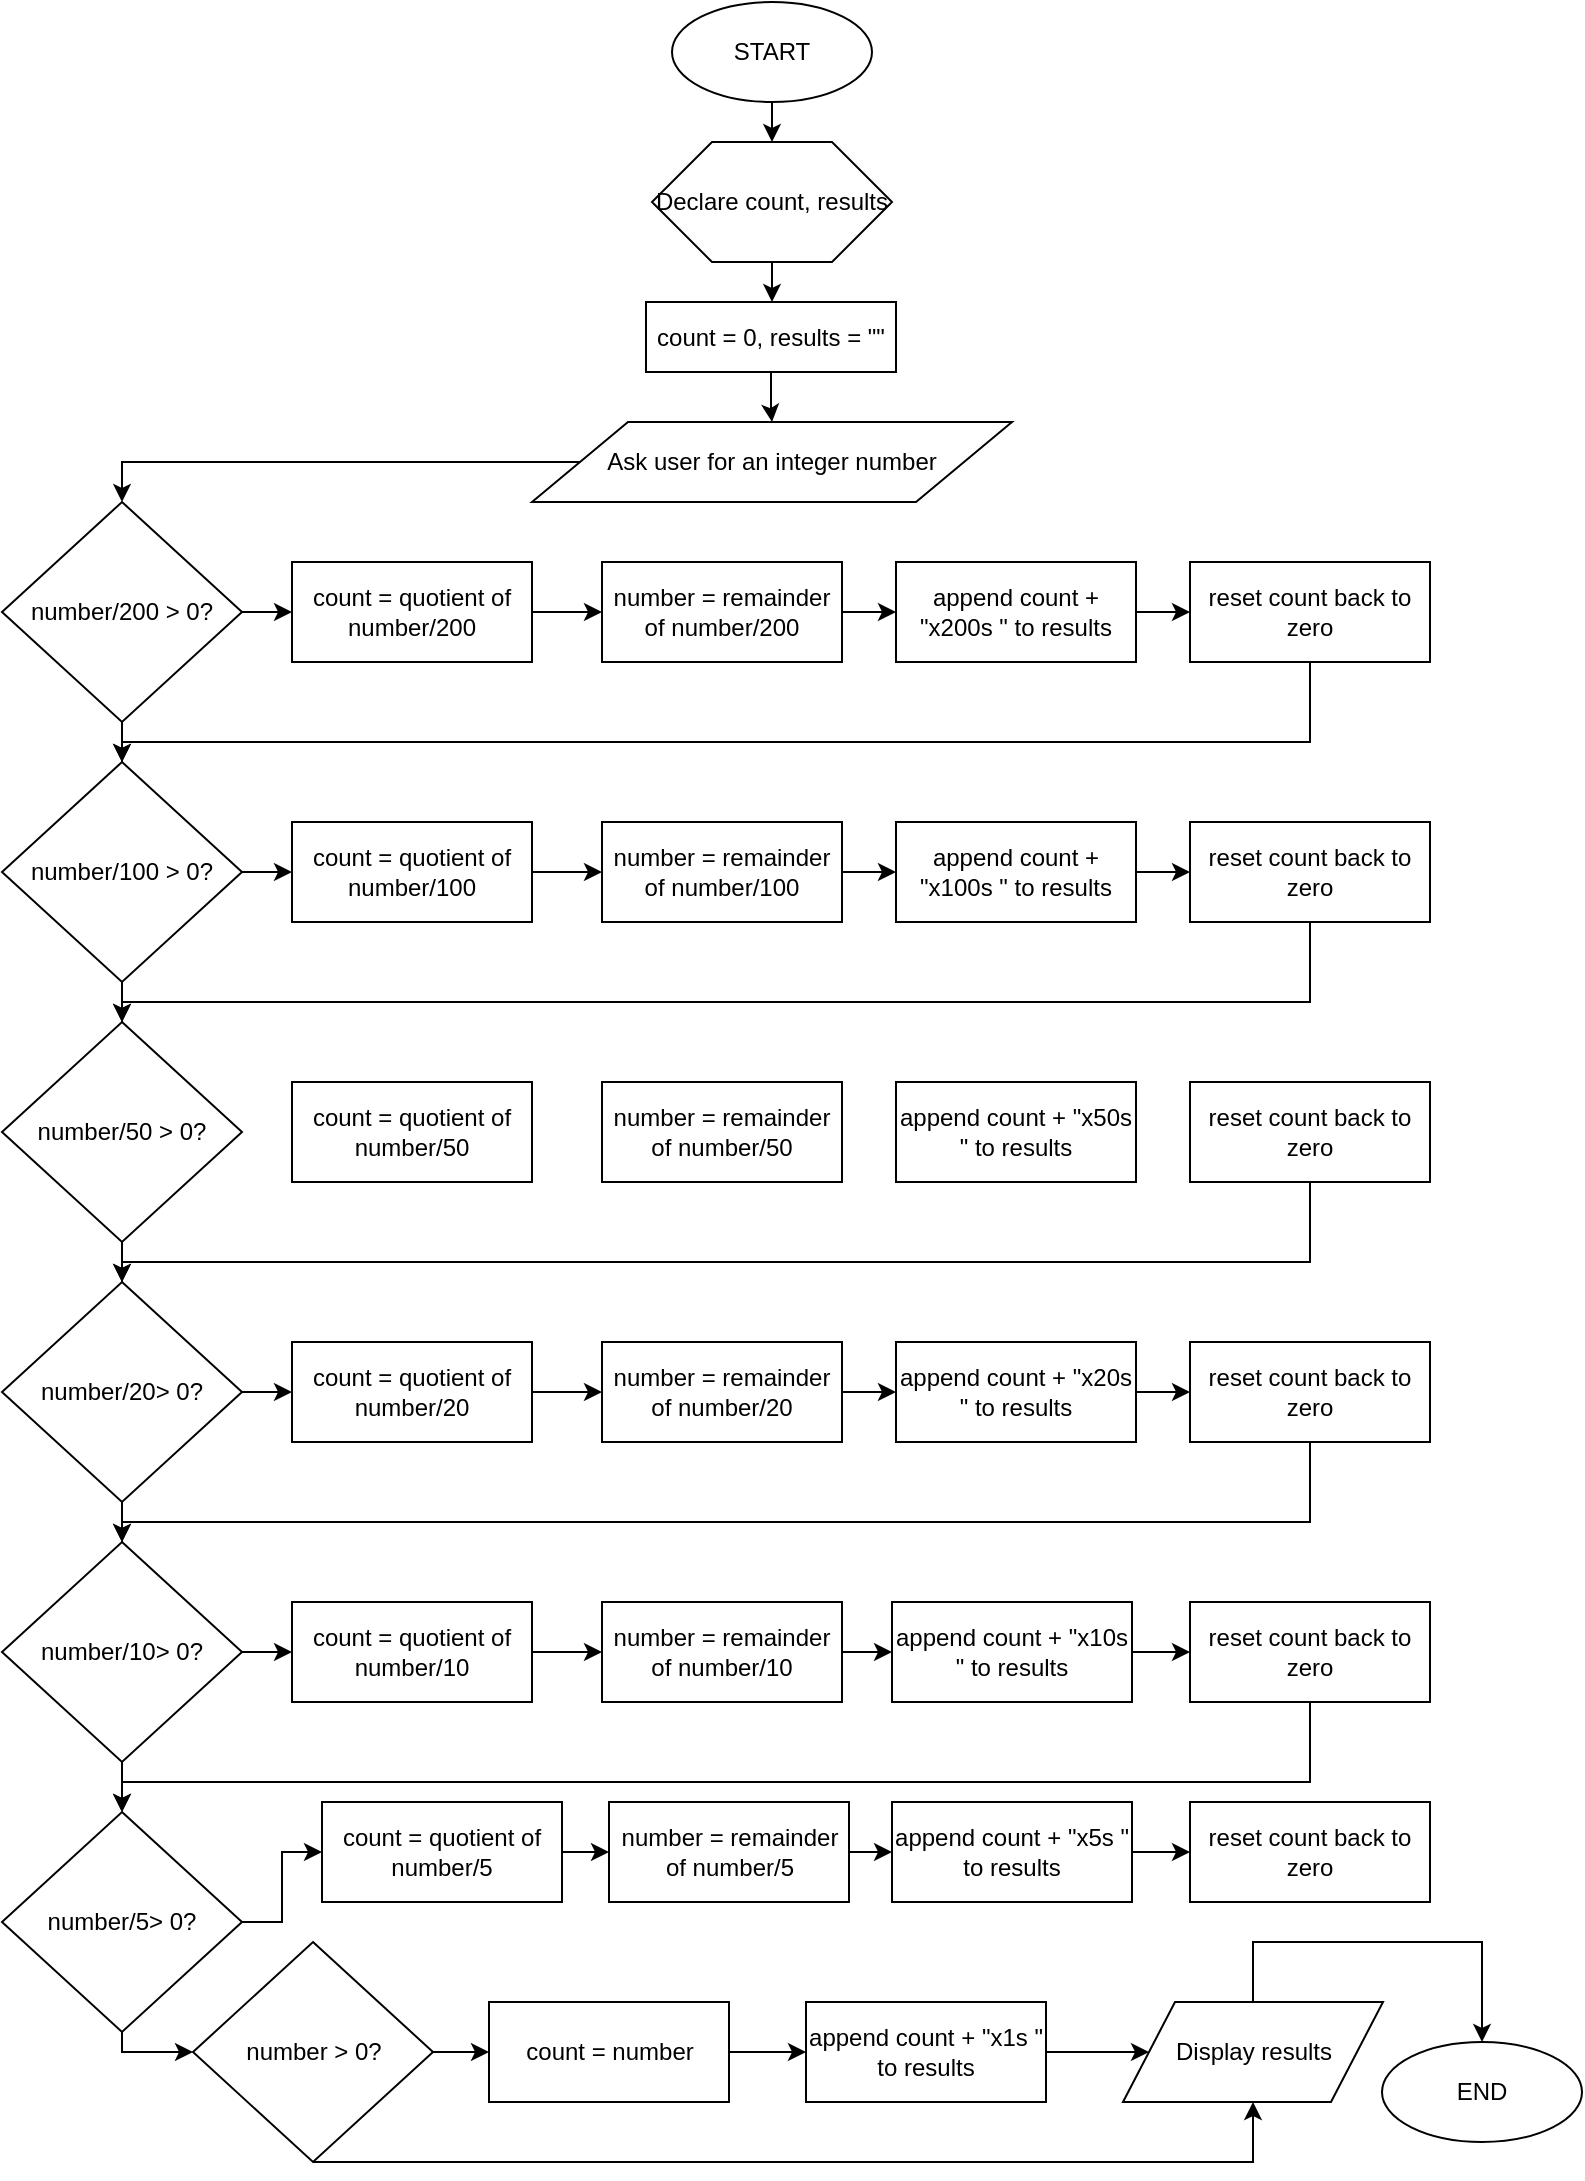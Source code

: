 <mxfile version="12.3.9" type="github" pages="1">
  <diagram id="nLrV005SfC70-Y0LDAL0" name="Page-1">
    <mxGraphModel dx="868" dy="479" grid="1" gridSize="10" guides="1" tooltips="1" connect="1" arrows="1" fold="1" page="1" pageScale="1" pageWidth="850" pageHeight="1100" math="0" shadow="0">
      <root>
        <mxCell id="0"/>
        <mxCell id="1" parent="0"/>
        <mxCell id="q7iPShzVkiedBtI2jCNj-25" style="edgeStyle=orthogonalEdgeStyle;rounded=0;orthogonalLoop=1;jettySize=auto;html=1;exitX=0.5;exitY=1;exitDx=0;exitDy=0;entryX=0.5;entryY=0;entryDx=0;entryDy=0;" parent="1" source="q7iPShzVkiedBtI2jCNj-1" target="q7iPShzVkiedBtI2jCNj-3" edge="1">
          <mxGeometry relative="1" as="geometry"/>
        </mxCell>
        <mxCell id="q7iPShzVkiedBtI2jCNj-1" value="START" style="ellipse;whiteSpace=wrap;html=1;" parent="1" vertex="1">
          <mxGeometry x="375" y="10" width="100" height="50" as="geometry"/>
        </mxCell>
        <mxCell id="q7iPShzVkiedBtI2jCNj-2" value="END" style="ellipse;whiteSpace=wrap;html=1;" parent="1" vertex="1">
          <mxGeometry x="730" y="1030" width="100" height="50" as="geometry"/>
        </mxCell>
        <mxCell id="q7iPShzVkiedBtI2jCNj-26" style="edgeStyle=orthogonalEdgeStyle;rounded=0;orthogonalLoop=1;jettySize=auto;html=1;entryX=0.5;entryY=0;entryDx=0;entryDy=0;" parent="1" source="q7iPShzVkiedBtI2jCNj-3" target="q7iPShzVkiedBtI2jCNj-5" edge="1">
          <mxGeometry relative="1" as="geometry"/>
        </mxCell>
        <mxCell id="q7iPShzVkiedBtI2jCNj-3" value="Declare count, results" style="shape=hexagon;perimeter=hexagonPerimeter2;whiteSpace=wrap;html=1;" parent="1" vertex="1">
          <mxGeometry x="365" y="80" width="120" height="60" as="geometry"/>
        </mxCell>
        <mxCell id="q7iPShzVkiedBtI2jCNj-24" style="edgeStyle=orthogonalEdgeStyle;rounded=0;orthogonalLoop=1;jettySize=auto;html=1;entryX=0.5;entryY=0;entryDx=0;entryDy=0;" parent="1" source="q7iPShzVkiedBtI2jCNj-4" target="q7iPShzVkiedBtI2jCNj-6" edge="1">
          <mxGeometry relative="1" as="geometry"/>
        </mxCell>
        <mxCell id="q7iPShzVkiedBtI2jCNj-4" value="Ask user for an integer number" style="shape=parallelogram;perimeter=parallelogramPerimeter;whiteSpace=wrap;html=1;" parent="1" vertex="1">
          <mxGeometry x="305" y="220" width="240" height="40" as="geometry"/>
        </mxCell>
        <mxCell id="q7iPShzVkiedBtI2jCNj-31" style="edgeStyle=orthogonalEdgeStyle;rounded=0;orthogonalLoop=1;jettySize=auto;html=1;entryX=0.5;entryY=0;entryDx=0;entryDy=0;" parent="1" source="q7iPShzVkiedBtI2jCNj-5" target="q7iPShzVkiedBtI2jCNj-4" edge="1">
          <mxGeometry relative="1" as="geometry"/>
        </mxCell>
        <mxCell id="q7iPShzVkiedBtI2jCNj-5" value="count = 0, results = &quot;&quot;" style="rounded=0;whiteSpace=wrap;html=1;" parent="1" vertex="1">
          <mxGeometry x="362" y="160" width="125" height="35" as="geometry"/>
        </mxCell>
        <mxCell id="q7iPShzVkiedBtI2jCNj-15" style="edgeStyle=orthogonalEdgeStyle;rounded=0;orthogonalLoop=1;jettySize=auto;html=1;entryX=0;entryY=0.5;entryDx=0;entryDy=0;" parent="1" source="q7iPShzVkiedBtI2jCNj-6" target="q7iPShzVkiedBtI2jCNj-12" edge="1">
          <mxGeometry relative="1" as="geometry"/>
        </mxCell>
        <mxCell id="q7iPShzVkiedBtI2jCNj-19" style="edgeStyle=orthogonalEdgeStyle;rounded=0;orthogonalLoop=1;jettySize=auto;html=1;entryX=0.5;entryY=0;entryDx=0;entryDy=0;" parent="1" source="q7iPShzVkiedBtI2jCNj-6" target="q7iPShzVkiedBtI2jCNj-7" edge="1">
          <mxGeometry relative="1" as="geometry"/>
        </mxCell>
        <mxCell id="q7iPShzVkiedBtI2jCNj-6" value="number/200 &amp;gt; 0?" style="rhombus;whiteSpace=wrap;html=1;" parent="1" vertex="1">
          <mxGeometry x="40" y="260" width="120" height="110" as="geometry"/>
        </mxCell>
        <mxCell id="hdde1lct7cE2Mw9mdJ7z-5" style="edgeStyle=orthogonalEdgeStyle;rounded=0;orthogonalLoop=1;jettySize=auto;html=1;entryX=0;entryY=0.5;entryDx=0;entryDy=0;" edge="1" parent="1" source="q7iPShzVkiedBtI2jCNj-7" target="hdde1lct7cE2Mw9mdJ7z-1">
          <mxGeometry relative="1" as="geometry"/>
        </mxCell>
        <mxCell id="hdde1lct7cE2Mw9mdJ7z-9" style="edgeStyle=orthogonalEdgeStyle;rounded=0;orthogonalLoop=1;jettySize=auto;html=1;entryX=0.5;entryY=0;entryDx=0;entryDy=0;" edge="1" parent="1" source="q7iPShzVkiedBtI2jCNj-7" target="q7iPShzVkiedBtI2jCNj-8">
          <mxGeometry relative="1" as="geometry"/>
        </mxCell>
        <mxCell id="q7iPShzVkiedBtI2jCNj-7" value="number/100 &amp;gt; 0?" style="rhombus;whiteSpace=wrap;html=1;" parent="1" vertex="1">
          <mxGeometry x="40" y="390" width="120" height="110" as="geometry"/>
        </mxCell>
        <mxCell id="hdde1lct7cE2Mw9mdJ7z-56" style="edgeStyle=orthogonalEdgeStyle;rounded=0;orthogonalLoop=1;jettySize=auto;html=1;entryX=0.5;entryY=0;entryDx=0;entryDy=0;" edge="1" parent="1" source="q7iPShzVkiedBtI2jCNj-8" target="q7iPShzVkiedBtI2jCNj-9">
          <mxGeometry relative="1" as="geometry"/>
        </mxCell>
        <mxCell id="q7iPShzVkiedBtI2jCNj-8" value="number/50 &amp;gt; 0?" style="rhombus;whiteSpace=wrap;html=1;" parent="1" vertex="1">
          <mxGeometry x="40" y="520" width="120" height="110" as="geometry"/>
        </mxCell>
        <mxCell id="hdde1lct7cE2Mw9mdJ7z-45" style="edgeStyle=orthogonalEdgeStyle;rounded=0;orthogonalLoop=1;jettySize=auto;html=1;entryX=0.5;entryY=0;entryDx=0;entryDy=0;" edge="1" parent="1" source="q7iPShzVkiedBtI2jCNj-9" target="q7iPShzVkiedBtI2jCNj-10">
          <mxGeometry relative="1" as="geometry"/>
        </mxCell>
        <mxCell id="hdde1lct7cE2Mw9mdJ7z-46" style="edgeStyle=orthogonalEdgeStyle;rounded=0;orthogonalLoop=1;jettySize=auto;html=1;entryX=0;entryY=0.5;entryDx=0;entryDy=0;" edge="1" parent="1" source="q7iPShzVkiedBtI2jCNj-9" target="hdde1lct7cE2Mw9mdJ7z-15">
          <mxGeometry relative="1" as="geometry"/>
        </mxCell>
        <mxCell id="q7iPShzVkiedBtI2jCNj-9" value="number/20&amp;gt; 0?" style="rhombus;whiteSpace=wrap;html=1;" parent="1" vertex="1">
          <mxGeometry x="40" y="650" width="120" height="110" as="geometry"/>
        </mxCell>
        <mxCell id="hdde1lct7cE2Mw9mdJ7z-37" style="edgeStyle=orthogonalEdgeStyle;rounded=0;orthogonalLoop=1;jettySize=auto;html=1;entryX=0.5;entryY=0;entryDx=0;entryDy=0;" edge="1" parent="1" source="q7iPShzVkiedBtI2jCNj-10" target="q7iPShzVkiedBtI2jCNj-11">
          <mxGeometry relative="1" as="geometry"/>
        </mxCell>
        <mxCell id="hdde1lct7cE2Mw9mdJ7z-38" style="edgeStyle=orthogonalEdgeStyle;rounded=0;orthogonalLoop=1;jettySize=auto;html=1;entryX=0;entryY=0.5;entryDx=0;entryDy=0;" edge="1" parent="1" source="q7iPShzVkiedBtI2jCNj-10" target="hdde1lct7cE2Mw9mdJ7z-19">
          <mxGeometry relative="1" as="geometry"/>
        </mxCell>
        <mxCell id="q7iPShzVkiedBtI2jCNj-10" value="number/10&amp;gt; 0?" style="rhombus;whiteSpace=wrap;html=1;" parent="1" vertex="1">
          <mxGeometry x="40" y="780" width="120" height="110" as="geometry"/>
        </mxCell>
        <mxCell id="hdde1lct7cE2Mw9mdJ7z-32" style="edgeStyle=orthogonalEdgeStyle;rounded=0;orthogonalLoop=1;jettySize=auto;html=1;entryX=0;entryY=0.5;entryDx=0;entryDy=0;" edge="1" parent="1" source="q7iPShzVkiedBtI2jCNj-11" target="hdde1lct7cE2Mw9mdJ7z-23">
          <mxGeometry relative="1" as="geometry"/>
        </mxCell>
        <mxCell id="hdde1lct7cE2Mw9mdJ7z-61" style="edgeStyle=orthogonalEdgeStyle;rounded=0;orthogonalLoop=1;jettySize=auto;html=1;entryX=0;entryY=0.5;entryDx=0;entryDy=0;" edge="1" parent="1" source="q7iPShzVkiedBtI2jCNj-11" target="hdde1lct7cE2Mw9mdJ7z-52">
          <mxGeometry relative="1" as="geometry">
            <Array as="points">
              <mxPoint x="100" y="1035"/>
            </Array>
          </mxGeometry>
        </mxCell>
        <mxCell id="q7iPShzVkiedBtI2jCNj-11" value="number/5&amp;gt; 0?" style="rhombus;whiteSpace=wrap;html=1;" parent="1" vertex="1">
          <mxGeometry x="40" y="915" width="120" height="110" as="geometry"/>
        </mxCell>
        <mxCell id="q7iPShzVkiedBtI2jCNj-16" style="edgeStyle=orthogonalEdgeStyle;rounded=0;orthogonalLoop=1;jettySize=auto;html=1;entryX=0;entryY=0.5;entryDx=0;entryDy=0;" parent="1" source="q7iPShzVkiedBtI2jCNj-12" target="q7iPShzVkiedBtI2jCNj-13" edge="1">
          <mxGeometry relative="1" as="geometry"/>
        </mxCell>
        <mxCell id="q7iPShzVkiedBtI2jCNj-12" value="count = quotient of number/200" style="rounded=0;whiteSpace=wrap;html=1;" parent="1" vertex="1">
          <mxGeometry x="185" y="290" width="120" height="50" as="geometry"/>
        </mxCell>
        <mxCell id="q7iPShzVkiedBtI2jCNj-18" style="edgeStyle=orthogonalEdgeStyle;rounded=0;orthogonalLoop=1;jettySize=auto;html=1;entryX=0;entryY=0.5;entryDx=0;entryDy=0;" parent="1" source="q7iPShzVkiedBtI2jCNj-13" target="q7iPShzVkiedBtI2jCNj-14" edge="1">
          <mxGeometry relative="1" as="geometry"/>
        </mxCell>
        <mxCell id="q7iPShzVkiedBtI2jCNj-13" value="number = remainder of number/200" style="rounded=0;whiteSpace=wrap;html=1;" parent="1" vertex="1">
          <mxGeometry x="340" y="290" width="120" height="50" as="geometry"/>
        </mxCell>
        <mxCell id="q7iPShzVkiedBtI2jCNj-22" style="edgeStyle=orthogonalEdgeStyle;rounded=0;orthogonalLoop=1;jettySize=auto;html=1;entryX=0;entryY=0.5;entryDx=0;entryDy=0;" parent="1" source="q7iPShzVkiedBtI2jCNj-14" target="q7iPShzVkiedBtI2jCNj-21" edge="1">
          <mxGeometry relative="1" as="geometry"/>
        </mxCell>
        <mxCell id="q7iPShzVkiedBtI2jCNj-14" value="append count + &quot;x200s &quot; to results" style="rounded=0;whiteSpace=wrap;html=1;" parent="1" vertex="1">
          <mxGeometry x="487" y="290" width="120" height="50" as="geometry"/>
        </mxCell>
        <mxCell id="q7iPShzVkiedBtI2jCNj-23" style="edgeStyle=orthogonalEdgeStyle;rounded=0;orthogonalLoop=1;jettySize=auto;html=1;entryX=0.5;entryY=0;entryDx=0;entryDy=0;" parent="1" source="q7iPShzVkiedBtI2jCNj-21" target="q7iPShzVkiedBtI2jCNj-7" edge="1">
          <mxGeometry relative="1" as="geometry">
            <Array as="points">
              <mxPoint x="694" y="380"/>
              <mxPoint x="100" y="380"/>
            </Array>
          </mxGeometry>
        </mxCell>
        <mxCell id="q7iPShzVkiedBtI2jCNj-21" value="reset count back to zero" style="rounded=0;whiteSpace=wrap;html=1;" parent="1" vertex="1">
          <mxGeometry x="634" y="290" width="120" height="50" as="geometry"/>
        </mxCell>
        <mxCell id="hdde1lct7cE2Mw9mdJ7z-6" style="edgeStyle=orthogonalEdgeStyle;rounded=0;orthogonalLoop=1;jettySize=auto;html=1;entryX=0;entryY=0.5;entryDx=0;entryDy=0;" edge="1" parent="1" source="hdde1lct7cE2Mw9mdJ7z-1" target="hdde1lct7cE2Mw9mdJ7z-2">
          <mxGeometry relative="1" as="geometry"/>
        </mxCell>
        <mxCell id="hdde1lct7cE2Mw9mdJ7z-1" value="count = quotient of number/100" style="rounded=0;whiteSpace=wrap;html=1;" vertex="1" parent="1">
          <mxGeometry x="185" y="420" width="120" height="50" as="geometry"/>
        </mxCell>
        <mxCell id="hdde1lct7cE2Mw9mdJ7z-7" style="edgeStyle=orthogonalEdgeStyle;rounded=0;orthogonalLoop=1;jettySize=auto;html=1;entryX=0;entryY=0.5;entryDx=0;entryDy=0;" edge="1" parent="1" source="hdde1lct7cE2Mw9mdJ7z-2" target="hdde1lct7cE2Mw9mdJ7z-3">
          <mxGeometry relative="1" as="geometry"/>
        </mxCell>
        <mxCell id="hdde1lct7cE2Mw9mdJ7z-2" value="number = remainder of number/100" style="rounded=0;whiteSpace=wrap;html=1;" vertex="1" parent="1">
          <mxGeometry x="340" y="420" width="120" height="50" as="geometry"/>
        </mxCell>
        <mxCell id="hdde1lct7cE2Mw9mdJ7z-8" style="edgeStyle=orthogonalEdgeStyle;rounded=0;orthogonalLoop=1;jettySize=auto;html=1;entryX=0;entryY=0.5;entryDx=0;entryDy=0;" edge="1" parent="1" source="hdde1lct7cE2Mw9mdJ7z-3" target="hdde1lct7cE2Mw9mdJ7z-4">
          <mxGeometry relative="1" as="geometry"/>
        </mxCell>
        <mxCell id="hdde1lct7cE2Mw9mdJ7z-3" value="append count + &quot;x100s &quot; to results" style="rounded=0;whiteSpace=wrap;html=1;" vertex="1" parent="1">
          <mxGeometry x="487" y="420" width="120" height="50" as="geometry"/>
        </mxCell>
        <mxCell id="hdde1lct7cE2Mw9mdJ7z-10" style="edgeStyle=orthogonalEdgeStyle;rounded=0;orthogonalLoop=1;jettySize=auto;html=1;entryX=0.5;entryY=0;entryDx=0;entryDy=0;" edge="1" parent="1" source="hdde1lct7cE2Mw9mdJ7z-4" target="q7iPShzVkiedBtI2jCNj-8">
          <mxGeometry relative="1" as="geometry">
            <Array as="points">
              <mxPoint x="694" y="510"/>
              <mxPoint x="100" y="510"/>
            </Array>
          </mxGeometry>
        </mxCell>
        <mxCell id="hdde1lct7cE2Mw9mdJ7z-4" value="reset count back to zero" style="rounded=0;whiteSpace=wrap;html=1;" vertex="1" parent="1">
          <mxGeometry x="634" y="420" width="120" height="50" as="geometry"/>
        </mxCell>
        <mxCell id="hdde1lct7cE2Mw9mdJ7z-11" value="count = quotient of number/50" style="rounded=0;whiteSpace=wrap;html=1;" vertex="1" parent="1">
          <mxGeometry x="185" y="550" width="120" height="50" as="geometry"/>
        </mxCell>
        <mxCell id="hdde1lct7cE2Mw9mdJ7z-12" value="number = remainder of number/50" style="rounded=0;whiteSpace=wrap;html=1;" vertex="1" parent="1">
          <mxGeometry x="340" y="550" width="120" height="50" as="geometry"/>
        </mxCell>
        <mxCell id="hdde1lct7cE2Mw9mdJ7z-13" value="append count + &quot;x50s &quot; to results" style="rounded=0;whiteSpace=wrap;html=1;" vertex="1" parent="1">
          <mxGeometry x="487" y="550" width="120" height="50" as="geometry"/>
        </mxCell>
        <mxCell id="hdde1lct7cE2Mw9mdJ7z-57" style="edgeStyle=orthogonalEdgeStyle;rounded=0;orthogonalLoop=1;jettySize=auto;html=1;" edge="1" parent="1" source="hdde1lct7cE2Mw9mdJ7z-14" target="q7iPShzVkiedBtI2jCNj-9">
          <mxGeometry relative="1" as="geometry">
            <Array as="points">
              <mxPoint x="694" y="640"/>
              <mxPoint x="100" y="640"/>
            </Array>
          </mxGeometry>
        </mxCell>
        <mxCell id="hdde1lct7cE2Mw9mdJ7z-14" value="reset count back to zero" style="rounded=0;whiteSpace=wrap;html=1;" vertex="1" parent="1">
          <mxGeometry x="634" y="550" width="120" height="50" as="geometry"/>
        </mxCell>
        <mxCell id="hdde1lct7cE2Mw9mdJ7z-47" style="edgeStyle=orthogonalEdgeStyle;rounded=0;orthogonalLoop=1;jettySize=auto;html=1;entryX=0;entryY=0.5;entryDx=0;entryDy=0;" edge="1" parent="1" source="hdde1lct7cE2Mw9mdJ7z-15" target="hdde1lct7cE2Mw9mdJ7z-16">
          <mxGeometry relative="1" as="geometry"/>
        </mxCell>
        <mxCell id="hdde1lct7cE2Mw9mdJ7z-15" value="count = quotient of number/20" style="rounded=0;whiteSpace=wrap;html=1;" vertex="1" parent="1">
          <mxGeometry x="185" y="680" width="120" height="50" as="geometry"/>
        </mxCell>
        <mxCell id="hdde1lct7cE2Mw9mdJ7z-48" style="edgeStyle=orthogonalEdgeStyle;rounded=0;orthogonalLoop=1;jettySize=auto;html=1;entryX=0;entryY=0.5;entryDx=0;entryDy=0;" edge="1" parent="1" source="hdde1lct7cE2Mw9mdJ7z-16" target="hdde1lct7cE2Mw9mdJ7z-17">
          <mxGeometry relative="1" as="geometry"/>
        </mxCell>
        <mxCell id="hdde1lct7cE2Mw9mdJ7z-16" value="number = remainder of number/20" style="rounded=0;whiteSpace=wrap;html=1;" vertex="1" parent="1">
          <mxGeometry x="340" y="680" width="120" height="50" as="geometry"/>
        </mxCell>
        <mxCell id="hdde1lct7cE2Mw9mdJ7z-49" style="edgeStyle=orthogonalEdgeStyle;rounded=0;orthogonalLoop=1;jettySize=auto;html=1;entryX=0;entryY=0.5;entryDx=0;entryDy=0;" edge="1" parent="1" source="hdde1lct7cE2Mw9mdJ7z-17" target="hdde1lct7cE2Mw9mdJ7z-18">
          <mxGeometry relative="1" as="geometry"/>
        </mxCell>
        <mxCell id="hdde1lct7cE2Mw9mdJ7z-17" value="append count + &quot;x20s &quot; to results" style="rounded=0;whiteSpace=wrap;html=1;" vertex="1" parent="1">
          <mxGeometry x="487" y="680" width="120" height="50" as="geometry"/>
        </mxCell>
        <mxCell id="hdde1lct7cE2Mw9mdJ7z-50" style="edgeStyle=orthogonalEdgeStyle;rounded=0;orthogonalLoop=1;jettySize=auto;html=1;entryX=0.5;entryY=0;entryDx=0;entryDy=0;" edge="1" parent="1" source="hdde1lct7cE2Mw9mdJ7z-18" target="q7iPShzVkiedBtI2jCNj-10">
          <mxGeometry relative="1" as="geometry">
            <Array as="points">
              <mxPoint x="694" y="770"/>
              <mxPoint x="100" y="770"/>
            </Array>
          </mxGeometry>
        </mxCell>
        <mxCell id="hdde1lct7cE2Mw9mdJ7z-18" value="reset count back to zero" style="rounded=0;whiteSpace=wrap;html=1;" vertex="1" parent="1">
          <mxGeometry x="634" y="680" width="120" height="50" as="geometry"/>
        </mxCell>
        <mxCell id="hdde1lct7cE2Mw9mdJ7z-39" style="edgeStyle=orthogonalEdgeStyle;rounded=0;orthogonalLoop=1;jettySize=auto;html=1;entryX=0;entryY=0.5;entryDx=0;entryDy=0;" edge="1" parent="1" source="hdde1lct7cE2Mw9mdJ7z-19" target="hdde1lct7cE2Mw9mdJ7z-20">
          <mxGeometry relative="1" as="geometry"/>
        </mxCell>
        <mxCell id="hdde1lct7cE2Mw9mdJ7z-19" value="count = quotient of number/10" style="rounded=0;whiteSpace=wrap;html=1;" vertex="1" parent="1">
          <mxGeometry x="185" y="810" width="120" height="50" as="geometry"/>
        </mxCell>
        <mxCell id="hdde1lct7cE2Mw9mdJ7z-40" style="edgeStyle=orthogonalEdgeStyle;rounded=0;orthogonalLoop=1;jettySize=auto;html=1;entryX=0;entryY=0.5;entryDx=0;entryDy=0;" edge="1" parent="1" source="hdde1lct7cE2Mw9mdJ7z-20" target="hdde1lct7cE2Mw9mdJ7z-21">
          <mxGeometry relative="1" as="geometry"/>
        </mxCell>
        <mxCell id="hdde1lct7cE2Mw9mdJ7z-20" value="number = remainder of number/10" style="rounded=0;whiteSpace=wrap;html=1;" vertex="1" parent="1">
          <mxGeometry x="340" y="810" width="120" height="50" as="geometry"/>
        </mxCell>
        <mxCell id="hdde1lct7cE2Mw9mdJ7z-41" style="edgeStyle=orthogonalEdgeStyle;rounded=0;orthogonalLoop=1;jettySize=auto;html=1;entryX=0;entryY=0.5;entryDx=0;entryDy=0;" edge="1" parent="1" source="hdde1lct7cE2Mw9mdJ7z-21" target="hdde1lct7cE2Mw9mdJ7z-22">
          <mxGeometry relative="1" as="geometry"/>
        </mxCell>
        <mxCell id="hdde1lct7cE2Mw9mdJ7z-21" value="append count + &quot;x10s &quot; to results" style="rounded=0;whiteSpace=wrap;html=1;" vertex="1" parent="1">
          <mxGeometry x="485" y="810" width="120" height="50" as="geometry"/>
        </mxCell>
        <mxCell id="hdde1lct7cE2Mw9mdJ7z-42" style="edgeStyle=orthogonalEdgeStyle;rounded=0;orthogonalLoop=1;jettySize=auto;html=1;entryX=0.5;entryY=0;entryDx=0;entryDy=0;" edge="1" parent="1" source="hdde1lct7cE2Mw9mdJ7z-22" target="q7iPShzVkiedBtI2jCNj-11">
          <mxGeometry relative="1" as="geometry">
            <Array as="points">
              <mxPoint x="694" y="900"/>
              <mxPoint x="100" y="900"/>
            </Array>
          </mxGeometry>
        </mxCell>
        <mxCell id="hdde1lct7cE2Mw9mdJ7z-22" value="reset count back to zero" style="rounded=0;whiteSpace=wrap;html=1;" vertex="1" parent="1">
          <mxGeometry x="634" y="810" width="120" height="50" as="geometry"/>
        </mxCell>
        <mxCell id="hdde1lct7cE2Mw9mdJ7z-33" style="edgeStyle=orthogonalEdgeStyle;rounded=0;orthogonalLoop=1;jettySize=auto;html=1;entryX=0;entryY=0.5;entryDx=0;entryDy=0;" edge="1" parent="1" source="hdde1lct7cE2Mw9mdJ7z-23" target="hdde1lct7cE2Mw9mdJ7z-24">
          <mxGeometry relative="1" as="geometry"/>
        </mxCell>
        <mxCell id="hdde1lct7cE2Mw9mdJ7z-23" value="count = quotient of number/5" style="rounded=0;whiteSpace=wrap;html=1;" vertex="1" parent="1">
          <mxGeometry x="200" y="910" width="120" height="50" as="geometry"/>
        </mxCell>
        <mxCell id="hdde1lct7cE2Mw9mdJ7z-34" style="edgeStyle=orthogonalEdgeStyle;rounded=0;orthogonalLoop=1;jettySize=auto;html=1;entryX=0;entryY=0.5;entryDx=0;entryDy=0;" edge="1" parent="1" source="hdde1lct7cE2Mw9mdJ7z-24" target="hdde1lct7cE2Mw9mdJ7z-25">
          <mxGeometry relative="1" as="geometry"/>
        </mxCell>
        <mxCell id="hdde1lct7cE2Mw9mdJ7z-24" value="number = remainder of number/5" style="rounded=0;whiteSpace=wrap;html=1;" vertex="1" parent="1">
          <mxGeometry x="343.5" y="910" width="120" height="50" as="geometry"/>
        </mxCell>
        <mxCell id="hdde1lct7cE2Mw9mdJ7z-35" style="edgeStyle=orthogonalEdgeStyle;rounded=0;orthogonalLoop=1;jettySize=auto;html=1;" edge="1" parent="1" source="hdde1lct7cE2Mw9mdJ7z-25" target="hdde1lct7cE2Mw9mdJ7z-26">
          <mxGeometry relative="1" as="geometry"/>
        </mxCell>
        <mxCell id="hdde1lct7cE2Mw9mdJ7z-25" value="append count + &quot;x5s &quot; to results" style="rounded=0;whiteSpace=wrap;html=1;" vertex="1" parent="1">
          <mxGeometry x="485" y="910" width="120" height="50" as="geometry"/>
        </mxCell>
        <mxCell id="hdde1lct7cE2Mw9mdJ7z-26" value="reset count back to zero" style="rounded=0;whiteSpace=wrap;html=1;" vertex="1" parent="1">
          <mxGeometry x="634" y="910" width="120" height="50" as="geometry"/>
        </mxCell>
        <mxCell id="hdde1lct7cE2Mw9mdJ7z-43" style="edgeStyle=orthogonalEdgeStyle;rounded=0;orthogonalLoop=1;jettySize=auto;html=1;" edge="1" parent="1" source="hdde1lct7cE2Mw9mdJ7z-27" target="hdde1lct7cE2Mw9mdJ7z-28">
          <mxGeometry relative="1" as="geometry"/>
        </mxCell>
        <mxCell id="hdde1lct7cE2Mw9mdJ7z-27" value="count = number" style="rounded=0;whiteSpace=wrap;html=1;" vertex="1" parent="1">
          <mxGeometry x="283.5" y="1010" width="120" height="50" as="geometry"/>
        </mxCell>
        <mxCell id="hdde1lct7cE2Mw9mdJ7z-44" style="edgeStyle=orthogonalEdgeStyle;rounded=0;orthogonalLoop=1;jettySize=auto;html=1;entryX=0;entryY=0.5;entryDx=0;entryDy=0;" edge="1" parent="1" source="hdde1lct7cE2Mw9mdJ7z-28" target="hdde1lct7cE2Mw9mdJ7z-29">
          <mxGeometry relative="1" as="geometry"/>
        </mxCell>
        <mxCell id="hdde1lct7cE2Mw9mdJ7z-28" value="append count + &quot;x1s &quot; to results" style="rounded=0;whiteSpace=wrap;html=1;" vertex="1" parent="1">
          <mxGeometry x="442" y="1010" width="120" height="50" as="geometry"/>
        </mxCell>
        <mxCell id="hdde1lct7cE2Mw9mdJ7z-54" style="edgeStyle=orthogonalEdgeStyle;rounded=0;orthogonalLoop=1;jettySize=auto;html=1;entryX=0.5;entryY=0;entryDx=0;entryDy=0;" edge="1" parent="1" source="hdde1lct7cE2Mw9mdJ7z-29" target="q7iPShzVkiedBtI2jCNj-2">
          <mxGeometry relative="1" as="geometry">
            <Array as="points">
              <mxPoint x="665" y="980"/>
              <mxPoint x="780" y="980"/>
            </Array>
          </mxGeometry>
        </mxCell>
        <mxCell id="hdde1lct7cE2Mw9mdJ7z-29" value="Display results" style="shape=parallelogram;perimeter=parallelogramPerimeter;whiteSpace=wrap;html=1;" vertex="1" parent="1">
          <mxGeometry x="600.5" y="1010" width="130" height="50" as="geometry"/>
        </mxCell>
        <mxCell id="hdde1lct7cE2Mw9mdJ7z-58" style="edgeStyle=orthogonalEdgeStyle;rounded=0;orthogonalLoop=1;jettySize=auto;html=1;entryX=0;entryY=0.5;entryDx=0;entryDy=0;" edge="1" parent="1" source="hdde1lct7cE2Mw9mdJ7z-52" target="hdde1lct7cE2Mw9mdJ7z-27">
          <mxGeometry relative="1" as="geometry"/>
        </mxCell>
        <mxCell id="hdde1lct7cE2Mw9mdJ7z-59" style="edgeStyle=orthogonalEdgeStyle;rounded=0;orthogonalLoop=1;jettySize=auto;html=1;entryX=0.5;entryY=1;entryDx=0;entryDy=0;" edge="1" parent="1" source="hdde1lct7cE2Mw9mdJ7z-52" target="hdde1lct7cE2Mw9mdJ7z-29">
          <mxGeometry relative="1" as="geometry">
            <Array as="points">
              <mxPoint x="665" y="1090"/>
            </Array>
          </mxGeometry>
        </mxCell>
        <mxCell id="hdde1lct7cE2Mw9mdJ7z-52" value="number &amp;gt; 0?" style="rhombus;whiteSpace=wrap;html=1;" vertex="1" parent="1">
          <mxGeometry x="135.5" y="980" width="120" height="110" as="geometry"/>
        </mxCell>
      </root>
    </mxGraphModel>
  </diagram>
</mxfile>
